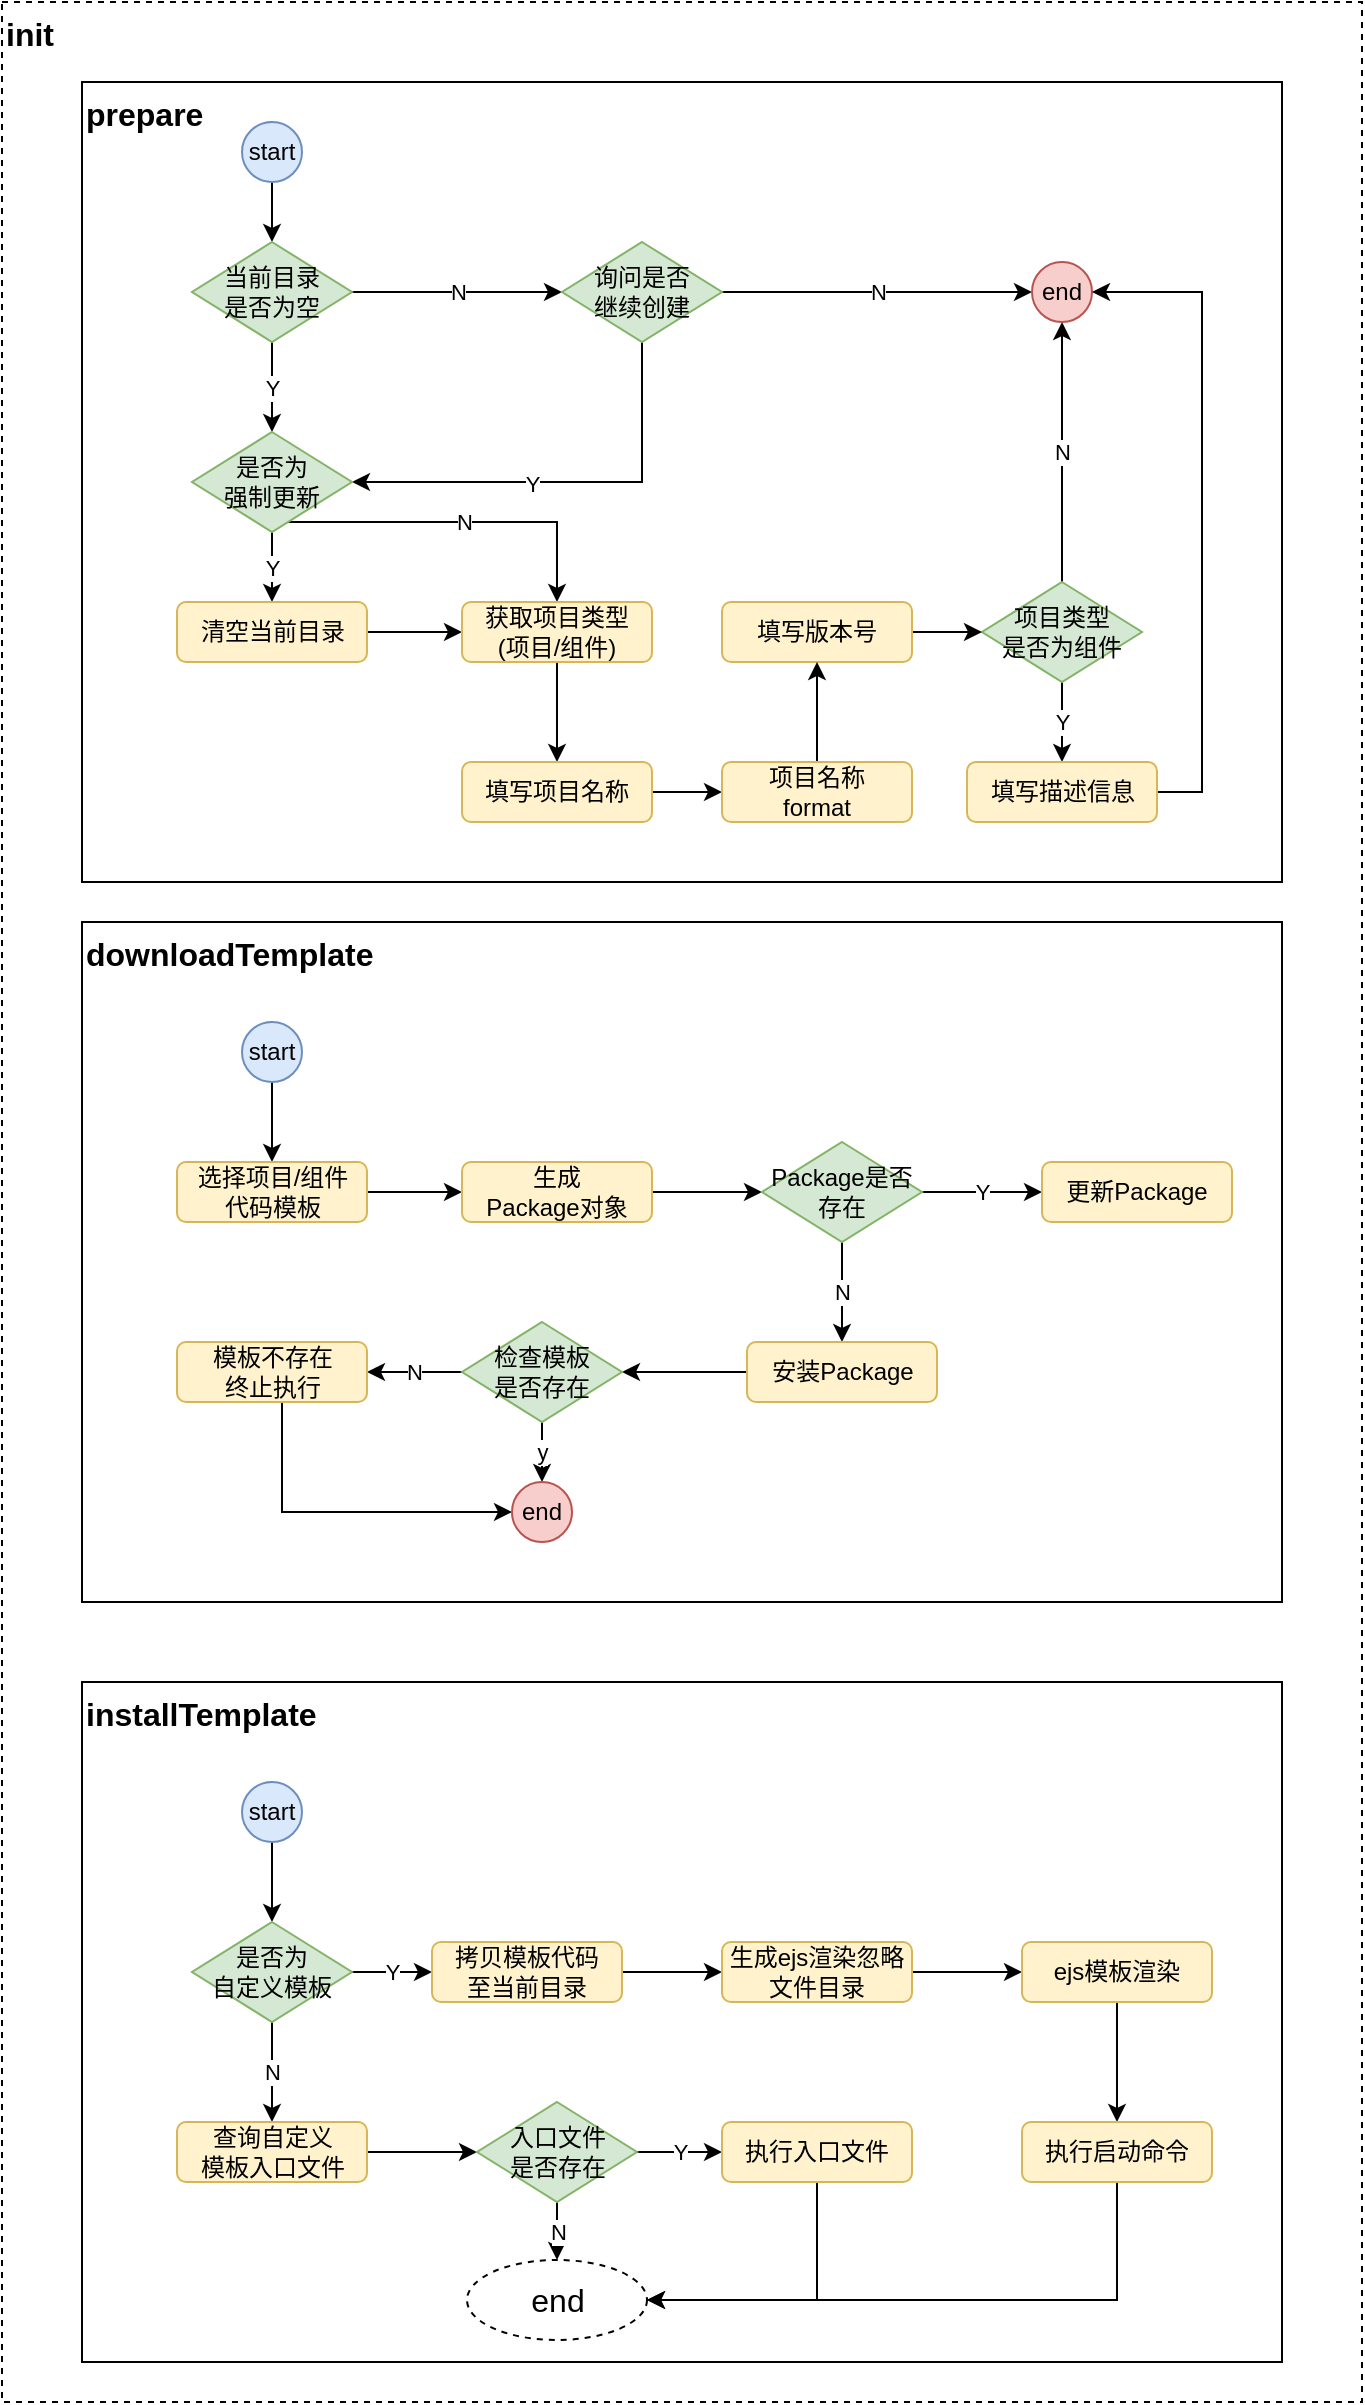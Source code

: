 <mxfile version="13.6.2" type="device"><diagram id="7xCB6yIZdmfc122Dx-ho" name="Page-1"><mxGraphModel dx="1038" dy="641" grid="1" gridSize="10" guides="1" tooltips="1" connect="1" arrows="1" fold="1" page="1" pageScale="1" pageWidth="827" pageHeight="1169" math="0" shadow="0"><root><mxCell id="0"/><mxCell id="1" parent="0"/><mxCell id="41KB_ib2elbTm5flplq4-1" value="&lt;font style=&quot;font-size: 16px&quot;&gt;&lt;b&gt;init&lt;/b&gt;&lt;/font&gt;" style="rounded=0;whiteSpace=wrap;html=1;verticalAlign=top;align=left;dashed=1;" vertex="1" parent="1"><mxGeometry x="40" y="40" width="680" height="1200" as="geometry"/></mxCell><mxCell id="41KB_ib2elbTm5flplq4-2" value="&lt;font style=&quot;font-size: 16px&quot;&gt;&lt;b&gt;prepare&lt;/b&gt;&lt;/font&gt;" style="rounded=0;whiteSpace=wrap;html=1;align=left;verticalAlign=top;" vertex="1" parent="1"><mxGeometry x="80" y="80" width="600" height="400" as="geometry"/></mxCell><mxCell id="41KB_ib2elbTm5flplq4-10" value="" style="edgeStyle=orthogonalEdgeStyle;rounded=0;orthogonalLoop=1;jettySize=auto;html=1;" edge="1" parent="1" source="41KB_ib2elbTm5flplq4-3" target="41KB_ib2elbTm5flplq4-4"><mxGeometry relative="1" as="geometry"/></mxCell><mxCell id="41KB_ib2elbTm5flplq4-3" value="start" style="ellipse;whiteSpace=wrap;html=1;aspect=fixed;align=center;fillColor=#dae8fc;strokeColor=#6c8ebf;" vertex="1" parent="1"><mxGeometry x="160" y="100" width="30" height="30" as="geometry"/></mxCell><mxCell id="41KB_ib2elbTm5flplq4-11" value="Y" style="edgeStyle=orthogonalEdgeStyle;rounded=0;orthogonalLoop=1;jettySize=auto;html=1;" edge="1" parent="1" source="41KB_ib2elbTm5flplq4-4" target="41KB_ib2elbTm5flplq4-6"><mxGeometry relative="1" as="geometry"/></mxCell><mxCell id="41KB_ib2elbTm5flplq4-13" value="N" style="edgeStyle=orthogonalEdgeStyle;rounded=0;orthogonalLoop=1;jettySize=auto;html=1;" edge="1" parent="1" source="41KB_ib2elbTm5flplq4-4" target="41KB_ib2elbTm5flplq4-5"><mxGeometry relative="1" as="geometry"/></mxCell><mxCell id="41KB_ib2elbTm5flplq4-4" value="当前目录&lt;br&gt;是否为空" style="rhombus;whiteSpace=wrap;html=1;align=center;fillColor=#d5e8d4;strokeColor=#82b366;" vertex="1" parent="1"><mxGeometry x="135" y="160" width="80" height="50" as="geometry"/></mxCell><mxCell id="41KB_ib2elbTm5flplq4-14" value="N" style="edgeStyle=orthogonalEdgeStyle;rounded=0;orthogonalLoop=1;jettySize=auto;html=1;" edge="1" parent="1" source="41KB_ib2elbTm5flplq4-5" target="41KB_ib2elbTm5flplq4-9"><mxGeometry relative="1" as="geometry"/></mxCell><mxCell id="41KB_ib2elbTm5flplq4-16" style="edgeStyle=orthogonalEdgeStyle;rounded=0;orthogonalLoop=1;jettySize=auto;html=1;entryX=1;entryY=0.5;entryDx=0;entryDy=0;" edge="1" parent="1" source="41KB_ib2elbTm5flplq4-5" target="41KB_ib2elbTm5flplq4-6"><mxGeometry relative="1" as="geometry"><Array as="points"><mxPoint x="360" y="280"/></Array></mxGeometry></mxCell><mxCell id="41KB_ib2elbTm5flplq4-18" value="Y" style="edgeLabel;html=1;align=center;verticalAlign=middle;resizable=0;points=[];" vertex="1" connectable="0" parent="41KB_ib2elbTm5flplq4-16"><mxGeometry x="0.169" y="1" relative="1" as="geometry"><mxPoint as="offset"/></mxGeometry></mxCell><mxCell id="41KB_ib2elbTm5flplq4-5" value="询问是否&lt;br&gt;继续创建" style="rhombus;whiteSpace=wrap;html=1;align=center;fillColor=#d5e8d4;strokeColor=#82b366;" vertex="1" parent="1"><mxGeometry x="320" y="160" width="80" height="50" as="geometry"/></mxCell><mxCell id="41KB_ib2elbTm5flplq4-12" value="Y" style="edgeStyle=orthogonalEdgeStyle;rounded=0;orthogonalLoop=1;jettySize=auto;html=1;" edge="1" parent="1" source="41KB_ib2elbTm5flplq4-6" target="41KB_ib2elbTm5flplq4-8"><mxGeometry relative="1" as="geometry"/></mxCell><mxCell id="41KB_ib2elbTm5flplq4-19" value="N" style="edgeStyle=orthogonalEdgeStyle;rounded=0;orthogonalLoop=1;jettySize=auto;html=1;entryX=0.5;entryY=0;entryDx=0;entryDy=0;" edge="1" parent="1" source="41KB_ib2elbTm5flplq4-6" target="41KB_ib2elbTm5flplq4-15"><mxGeometry relative="1" as="geometry"><Array as="points"><mxPoint x="318" y="300"/></Array></mxGeometry></mxCell><mxCell id="41KB_ib2elbTm5flplq4-6" value="是否为&lt;br&gt;强制更新" style="rhombus;whiteSpace=wrap;html=1;align=center;fillColor=#d5e8d4;strokeColor=#82b366;" vertex="1" parent="1"><mxGeometry x="135" y="255" width="80" height="50" as="geometry"/></mxCell><mxCell id="41KB_ib2elbTm5flplq4-30" value="Y" style="edgeStyle=orthogonalEdgeStyle;rounded=0;orthogonalLoop=1;jettySize=auto;html=1;" edge="1" parent="1" source="41KB_ib2elbTm5flplq4-7" target="41KB_ib2elbTm5flplq4-25"><mxGeometry relative="1" as="geometry"/></mxCell><mxCell id="41KB_ib2elbTm5flplq4-31" value="N" style="edgeStyle=orthogonalEdgeStyle;rounded=0;orthogonalLoop=1;jettySize=auto;html=1;entryX=0.5;entryY=1;entryDx=0;entryDy=0;" edge="1" parent="1" source="41KB_ib2elbTm5flplq4-7" target="41KB_ib2elbTm5flplq4-9"><mxGeometry relative="1" as="geometry"/></mxCell><mxCell id="41KB_ib2elbTm5flplq4-7" value="项目类型&lt;br&gt;是否为组件" style="rhombus;whiteSpace=wrap;html=1;align=center;fillColor=#d5e8d4;strokeColor=#82b366;" vertex="1" parent="1"><mxGeometry x="530" y="330" width="80" height="50" as="geometry"/></mxCell><mxCell id="41KB_ib2elbTm5flplq4-21" value="" style="edgeStyle=orthogonalEdgeStyle;rounded=0;orthogonalLoop=1;jettySize=auto;html=1;" edge="1" parent="1" source="41KB_ib2elbTm5flplq4-8" target="41KB_ib2elbTm5flplq4-15"><mxGeometry relative="1" as="geometry"/></mxCell><mxCell id="41KB_ib2elbTm5flplq4-8" value="清空当前目录" style="rounded=1;whiteSpace=wrap;html=1;align=center;fillColor=#fff2cc;strokeColor=#d6b656;" vertex="1" parent="1"><mxGeometry x="127.5" y="340" width="95" height="30" as="geometry"/></mxCell><mxCell id="41KB_ib2elbTm5flplq4-9" value="end" style="ellipse;whiteSpace=wrap;html=1;aspect=fixed;align=center;fillColor=#f8cecc;strokeColor=#b85450;" vertex="1" parent="1"><mxGeometry x="555" y="170" width="30" height="30" as="geometry"/></mxCell><mxCell id="41KB_ib2elbTm5flplq4-26" value="" style="edgeStyle=orthogonalEdgeStyle;rounded=0;orthogonalLoop=1;jettySize=auto;html=1;" edge="1" parent="1" source="41KB_ib2elbTm5flplq4-15" target="41KB_ib2elbTm5flplq4-22"><mxGeometry relative="1" as="geometry"/></mxCell><mxCell id="41KB_ib2elbTm5flplq4-15" value="获取项目类型&lt;br&gt;(项目/组件)" style="rounded=1;whiteSpace=wrap;html=1;align=center;fillColor=#fff2cc;strokeColor=#d6b656;" vertex="1" parent="1"><mxGeometry x="270" y="340" width="95" height="30" as="geometry"/></mxCell><mxCell id="41KB_ib2elbTm5flplq4-27" value="" style="edgeStyle=orthogonalEdgeStyle;rounded=0;orthogonalLoop=1;jettySize=auto;html=1;" edge="1" parent="1" source="41KB_ib2elbTm5flplq4-22" target="41KB_ib2elbTm5flplq4-24"><mxGeometry relative="1" as="geometry"/></mxCell><mxCell id="41KB_ib2elbTm5flplq4-22" value="填写项目名称" style="rounded=1;whiteSpace=wrap;html=1;align=center;fillColor=#fff2cc;strokeColor=#d6b656;" vertex="1" parent="1"><mxGeometry x="270" y="420" width="95" height="30" as="geometry"/></mxCell><mxCell id="41KB_ib2elbTm5flplq4-29" value="" style="edgeStyle=orthogonalEdgeStyle;rounded=0;orthogonalLoop=1;jettySize=auto;html=1;" edge="1" parent="1" source="41KB_ib2elbTm5flplq4-23" target="41KB_ib2elbTm5flplq4-7"><mxGeometry relative="1" as="geometry"/></mxCell><mxCell id="41KB_ib2elbTm5flplq4-23" value="填写版本号" style="rounded=1;whiteSpace=wrap;html=1;align=center;fillColor=#fff2cc;strokeColor=#d6b656;" vertex="1" parent="1"><mxGeometry x="400" y="340" width="95" height="30" as="geometry"/></mxCell><mxCell id="41KB_ib2elbTm5flplq4-28" value="" style="edgeStyle=orthogonalEdgeStyle;rounded=0;orthogonalLoop=1;jettySize=auto;html=1;" edge="1" parent="1" source="41KB_ib2elbTm5flplq4-24" target="41KB_ib2elbTm5flplq4-23"><mxGeometry relative="1" as="geometry"/></mxCell><mxCell id="41KB_ib2elbTm5flplq4-24" value="项目名称&lt;br&gt;format" style="rounded=1;whiteSpace=wrap;html=1;align=center;fillColor=#fff2cc;strokeColor=#d6b656;" vertex="1" parent="1"><mxGeometry x="400" y="420" width="95" height="30" as="geometry"/></mxCell><mxCell id="41KB_ib2elbTm5flplq4-32" style="edgeStyle=orthogonalEdgeStyle;rounded=0;orthogonalLoop=1;jettySize=auto;html=1;entryX=1;entryY=0.5;entryDx=0;entryDy=0;" edge="1" parent="1" source="41KB_ib2elbTm5flplq4-25" target="41KB_ib2elbTm5flplq4-9"><mxGeometry relative="1" as="geometry"><Array as="points"><mxPoint x="640" y="435"/><mxPoint x="640" y="185"/></Array></mxGeometry></mxCell><mxCell id="41KB_ib2elbTm5flplq4-25" value="填写描述信息" style="rounded=1;whiteSpace=wrap;html=1;align=center;fillColor=#fff2cc;strokeColor=#d6b656;" vertex="1" parent="1"><mxGeometry x="522.5" y="420" width="95" height="30" as="geometry"/></mxCell><mxCell id="41KB_ib2elbTm5flplq4-33" value="&lt;b&gt;&lt;font style=&quot;font-size: 16px&quot;&gt;downloadTemplate&lt;/font&gt;&lt;/b&gt;" style="rounded=0;whiteSpace=wrap;html=1;align=left;verticalAlign=top;" vertex="1" parent="1"><mxGeometry x="80" y="500" width="600" height="340" as="geometry"/></mxCell><mxCell id="41KB_ib2elbTm5flplq4-45" value="" style="edgeStyle=orthogonalEdgeStyle;rounded=0;orthogonalLoop=1;jettySize=auto;html=1;" edge="1" parent="1" source="41KB_ib2elbTm5flplq4-36" target="41KB_ib2elbTm5flplq4-37"><mxGeometry relative="1" as="geometry"/></mxCell><mxCell id="41KB_ib2elbTm5flplq4-36" value="start" style="ellipse;whiteSpace=wrap;html=1;aspect=fixed;align=center;fillColor=#dae8fc;strokeColor=#6c8ebf;" vertex="1" parent="1"><mxGeometry x="160" y="550" width="30" height="30" as="geometry"/></mxCell><mxCell id="41KB_ib2elbTm5flplq4-46" value="" style="edgeStyle=orthogonalEdgeStyle;rounded=0;orthogonalLoop=1;jettySize=auto;html=1;" edge="1" parent="1" source="41KB_ib2elbTm5flplq4-37" target="41KB_ib2elbTm5flplq4-38"><mxGeometry relative="1" as="geometry"/></mxCell><mxCell id="41KB_ib2elbTm5flplq4-37" value="选择项目/组件&lt;br&gt;代码模板" style="rounded=1;whiteSpace=wrap;html=1;align=center;fillColor=#fff2cc;strokeColor=#d6b656;" vertex="1" parent="1"><mxGeometry x="127.5" y="620" width="95" height="30" as="geometry"/></mxCell><mxCell id="41KB_ib2elbTm5flplq4-47" value="" style="edgeStyle=orthogonalEdgeStyle;rounded=0;orthogonalLoop=1;jettySize=auto;html=1;" edge="1" parent="1" source="41KB_ib2elbTm5flplq4-38" target="41KB_ib2elbTm5flplq4-39"><mxGeometry relative="1" as="geometry"/></mxCell><mxCell id="41KB_ib2elbTm5flplq4-38" value="生成&lt;br&gt;Package对象" style="rounded=1;whiteSpace=wrap;html=1;align=center;fillColor=#fff2cc;strokeColor=#d6b656;" vertex="1" parent="1"><mxGeometry x="270" y="620" width="95" height="30" as="geometry"/></mxCell><mxCell id="41KB_ib2elbTm5flplq4-48" value="Y" style="edgeStyle=orthogonalEdgeStyle;rounded=0;orthogonalLoop=1;jettySize=auto;html=1;" edge="1" parent="1" source="41KB_ib2elbTm5flplq4-39" target="41KB_ib2elbTm5flplq4-40"><mxGeometry relative="1" as="geometry"/></mxCell><mxCell id="41KB_ib2elbTm5flplq4-49" value="N" style="edgeStyle=orthogonalEdgeStyle;rounded=0;orthogonalLoop=1;jettySize=auto;html=1;" edge="1" parent="1" source="41KB_ib2elbTm5flplq4-39" target="41KB_ib2elbTm5flplq4-41"><mxGeometry relative="1" as="geometry"/></mxCell><mxCell id="41KB_ib2elbTm5flplq4-39" value="Package是否存在" style="rhombus;whiteSpace=wrap;html=1;align=center;fillColor=#d5e8d4;strokeColor=#82b366;" vertex="1" parent="1"><mxGeometry x="420" y="610" width="80" height="50" as="geometry"/></mxCell><mxCell id="41KB_ib2elbTm5flplq4-40" value="更新Package" style="rounded=1;whiteSpace=wrap;html=1;align=center;fillColor=#fff2cc;strokeColor=#d6b656;" vertex="1" parent="1"><mxGeometry x="560" y="620" width="95" height="30" as="geometry"/></mxCell><mxCell id="41KB_ib2elbTm5flplq4-50" value="" style="edgeStyle=orthogonalEdgeStyle;rounded=0;orthogonalLoop=1;jettySize=auto;html=1;" edge="1" parent="1" source="41KB_ib2elbTm5flplq4-41" target="41KB_ib2elbTm5flplq4-42"><mxGeometry relative="1" as="geometry"/></mxCell><mxCell id="41KB_ib2elbTm5flplq4-41" value="安装Package" style="rounded=1;whiteSpace=wrap;html=1;align=center;fillColor=#fff2cc;strokeColor=#d6b656;" vertex="1" parent="1"><mxGeometry x="412.5" y="710" width="95" height="30" as="geometry"/></mxCell><mxCell id="41KB_ib2elbTm5flplq4-51" value="y" style="edgeStyle=orthogonalEdgeStyle;rounded=0;orthogonalLoop=1;jettySize=auto;html=1;" edge="1" parent="1" source="41KB_ib2elbTm5flplq4-42" target="41KB_ib2elbTm5flplq4-44"><mxGeometry relative="1" as="geometry"/></mxCell><mxCell id="41KB_ib2elbTm5flplq4-52" value="N" style="edgeStyle=orthogonalEdgeStyle;rounded=0;orthogonalLoop=1;jettySize=auto;html=1;" edge="1" parent="1" source="41KB_ib2elbTm5flplq4-42" target="41KB_ib2elbTm5flplq4-43"><mxGeometry relative="1" as="geometry"/></mxCell><mxCell id="41KB_ib2elbTm5flplq4-42" value="检查模板&lt;br&gt;是否存在" style="rhombus;whiteSpace=wrap;html=1;align=center;fillColor=#d5e8d4;strokeColor=#82b366;" vertex="1" parent="1"><mxGeometry x="270" y="700" width="80" height="50" as="geometry"/></mxCell><mxCell id="41KB_ib2elbTm5flplq4-53" style="edgeStyle=orthogonalEdgeStyle;rounded=0;orthogonalLoop=1;jettySize=auto;html=1;entryX=0;entryY=0.5;entryDx=0;entryDy=0;" edge="1" parent="1" source="41KB_ib2elbTm5flplq4-43" target="41KB_ib2elbTm5flplq4-44"><mxGeometry relative="1" as="geometry"><Array as="points"><mxPoint x="180" y="795"/></Array></mxGeometry></mxCell><mxCell id="41KB_ib2elbTm5flplq4-43" value="模板不存在&lt;br&gt;终止执行" style="rounded=1;whiteSpace=wrap;html=1;align=center;fillColor=#fff2cc;strokeColor=#d6b656;" vertex="1" parent="1"><mxGeometry x="127.5" y="710" width="95" height="30" as="geometry"/></mxCell><mxCell id="41KB_ib2elbTm5flplq4-44" value="end" style="ellipse;whiteSpace=wrap;html=1;aspect=fixed;align=center;fillColor=#f8cecc;strokeColor=#b85450;" vertex="1" parent="1"><mxGeometry x="295" y="780" width="30" height="30" as="geometry"/></mxCell><mxCell id="41KB_ib2elbTm5flplq4-54" value="&lt;span style=&quot;font-size: 16px&quot;&gt;&lt;b&gt;installTemplate&lt;br&gt;&lt;br&gt;&lt;/b&gt;&lt;/span&gt;" style="rounded=0;whiteSpace=wrap;html=1;align=left;verticalAlign=top;" vertex="1" parent="1"><mxGeometry x="80" y="880" width="600" height="340" as="geometry"/></mxCell><mxCell id="41KB_ib2elbTm5flplq4-66" value="" style="edgeStyle=orthogonalEdgeStyle;rounded=0;orthogonalLoop=1;jettySize=auto;html=1;" edge="1" parent="1" source="41KB_ib2elbTm5flplq4-55" target="41KB_ib2elbTm5flplq4-57"><mxGeometry relative="1" as="geometry"/></mxCell><mxCell id="41KB_ib2elbTm5flplq4-55" value="start" style="ellipse;whiteSpace=wrap;html=1;aspect=fixed;align=center;fillColor=#dae8fc;strokeColor=#6c8ebf;" vertex="1" parent="1"><mxGeometry x="160" y="930" width="30" height="30" as="geometry"/></mxCell><mxCell id="41KB_ib2elbTm5flplq4-67" value="Y" style="edgeStyle=orthogonalEdgeStyle;rounded=0;orthogonalLoop=1;jettySize=auto;html=1;" edge="1" parent="1" source="41KB_ib2elbTm5flplq4-57" target="41KB_ib2elbTm5flplq4-58"><mxGeometry relative="1" as="geometry"/></mxCell><mxCell id="41KB_ib2elbTm5flplq4-68" value="N" style="edgeStyle=orthogonalEdgeStyle;rounded=0;orthogonalLoop=1;jettySize=auto;html=1;" edge="1" parent="1" source="41KB_ib2elbTm5flplq4-57" target="41KB_ib2elbTm5flplq4-61"><mxGeometry relative="1" as="geometry"/></mxCell><mxCell id="41KB_ib2elbTm5flplq4-57" value="是否为&lt;br&gt;自定义模板" style="rhombus;whiteSpace=wrap;html=1;align=center;fillColor=#d5e8d4;strokeColor=#82b366;" vertex="1" parent="1"><mxGeometry x="135" y="1000" width="80" height="50" as="geometry"/></mxCell><mxCell id="41KB_ib2elbTm5flplq4-69" value="" style="edgeStyle=orthogonalEdgeStyle;rounded=0;orthogonalLoop=1;jettySize=auto;html=1;" edge="1" parent="1" source="41KB_ib2elbTm5flplq4-58" target="41KB_ib2elbTm5flplq4-59"><mxGeometry relative="1" as="geometry"/></mxCell><mxCell id="41KB_ib2elbTm5flplq4-58" value="拷贝模板代码&lt;br&gt;至当前目录" style="rounded=1;whiteSpace=wrap;html=1;align=center;fillColor=#fff2cc;strokeColor=#d6b656;" vertex="1" parent="1"><mxGeometry x="255" y="1010" width="95" height="30" as="geometry"/></mxCell><mxCell id="41KB_ib2elbTm5flplq4-70" value="" style="edgeStyle=orthogonalEdgeStyle;rounded=0;orthogonalLoop=1;jettySize=auto;html=1;" edge="1" parent="1" source="41KB_ib2elbTm5flplq4-59" target="41KB_ib2elbTm5flplq4-60"><mxGeometry relative="1" as="geometry"/></mxCell><mxCell id="41KB_ib2elbTm5flplq4-59" value="生成ejs渲染忽略&lt;br&gt;文件目录" style="rounded=1;whiteSpace=wrap;html=1;align=center;fillColor=#fff2cc;strokeColor=#d6b656;" vertex="1" parent="1"><mxGeometry x="400" y="1010" width="95" height="30" as="geometry"/></mxCell><mxCell id="41KB_ib2elbTm5flplq4-71" value="" style="edgeStyle=orthogonalEdgeStyle;rounded=0;orthogonalLoop=1;jettySize=auto;html=1;" edge="1" parent="1" source="41KB_ib2elbTm5flplq4-60" target="41KB_ib2elbTm5flplq4-64"><mxGeometry relative="1" as="geometry"/></mxCell><mxCell id="41KB_ib2elbTm5flplq4-60" value="ejs模板渲染" style="rounded=1;whiteSpace=wrap;html=1;align=center;fillColor=#fff2cc;strokeColor=#d6b656;" vertex="1" parent="1"><mxGeometry x="550" y="1010" width="95" height="30" as="geometry"/></mxCell><mxCell id="41KB_ib2elbTm5flplq4-73" value="" style="edgeStyle=orthogonalEdgeStyle;rounded=0;orthogonalLoop=1;jettySize=auto;html=1;" edge="1" parent="1" source="41KB_ib2elbTm5flplq4-61" target="41KB_ib2elbTm5flplq4-62"><mxGeometry relative="1" as="geometry"/></mxCell><mxCell id="41KB_ib2elbTm5flplq4-61" value="查询自定义&lt;br&gt;模板入口文件" style="rounded=1;whiteSpace=wrap;html=1;align=center;fillColor=#fff2cc;strokeColor=#d6b656;" vertex="1" parent="1"><mxGeometry x="127.5" y="1100" width="95" height="30" as="geometry"/></mxCell><mxCell id="41KB_ib2elbTm5flplq4-74" value="N" style="edgeStyle=orthogonalEdgeStyle;rounded=0;orthogonalLoop=1;jettySize=auto;html=1;" edge="1" parent="1" source="41KB_ib2elbTm5flplq4-62" target="41KB_ib2elbTm5flplq4-65"><mxGeometry relative="1" as="geometry"/></mxCell><mxCell id="41KB_ib2elbTm5flplq4-75" value="Y" style="edgeStyle=orthogonalEdgeStyle;rounded=0;orthogonalLoop=1;jettySize=auto;html=1;" edge="1" parent="1" source="41KB_ib2elbTm5flplq4-62" target="41KB_ib2elbTm5flplq4-63"><mxGeometry relative="1" as="geometry"/></mxCell><mxCell id="41KB_ib2elbTm5flplq4-62" value="入口文件&lt;br&gt;是否存在" style="rhombus;whiteSpace=wrap;html=1;align=center;fillColor=#d5e8d4;strokeColor=#82b366;" vertex="1" parent="1"><mxGeometry x="277.5" y="1090" width="80" height="50" as="geometry"/></mxCell><mxCell id="41KB_ib2elbTm5flplq4-76" style="edgeStyle=orthogonalEdgeStyle;rounded=0;orthogonalLoop=1;jettySize=auto;html=1;entryX=1;entryY=0.5;entryDx=0;entryDy=0;" edge="1" parent="1" source="41KB_ib2elbTm5flplq4-63" target="41KB_ib2elbTm5flplq4-65"><mxGeometry relative="1" as="geometry"><Array as="points"><mxPoint x="448" y="1189"/></Array></mxGeometry></mxCell><mxCell id="41KB_ib2elbTm5flplq4-63" value="执行入口文件&lt;span style=&quot;color: rgba(0 , 0 , 0 , 0) ; font-family: monospace ; font-size: 0px&quot;&gt;%3CmxGraphModel%3E%3Croot%3E%3CmxCell%20id%3D%220%22%2F%3E%3CmxCell%20id%3D%221%22%20parent%3D%220%22%2F%3E%3CmxCell%20id%3D%222%22%20value%3D%22%E7%94%9F%E6%88%90ejs%E6%B8%B2%E6%9F%93%E5%BF%BD%E7%95%A5%26lt%3Bbr%26gt%3B%E6%96%87%E4%BB%B6%E7%9B%AE%E5%BD%95%22%20style%3D%22rounded%3D1%3BwhiteSpace%3Dwrap%3Bhtml%3D1%3Balign%3Dcenter%3BfillColor%3D%23fff2cc%3BstrokeColor%3D%23d6b656%3B%22%20vertex%3D%221%22%20parent%3D%221%22%3E%3CmxGeometry%20x%3D%22400%22%20y%3D%221010%22%20width%3D%2295%22%20height%3D%2230%22%20as%3D%22geometry%22%2F%3E%3C%2FmxCell%3E%3C%2Froot%3E%3C%2FmxGraphModel%3E&lt;/span&gt;" style="rounded=1;whiteSpace=wrap;html=1;align=center;fillColor=#fff2cc;strokeColor=#d6b656;" vertex="1" parent="1"><mxGeometry x="400" y="1100" width="95" height="30" as="geometry"/></mxCell><mxCell id="41KB_ib2elbTm5flplq4-72" style="edgeStyle=orthogonalEdgeStyle;rounded=0;orthogonalLoop=1;jettySize=auto;html=1;entryX=1;entryY=0.5;entryDx=0;entryDy=0;" edge="1" parent="1" source="41KB_ib2elbTm5flplq4-64" target="41KB_ib2elbTm5flplq4-65"><mxGeometry relative="1" as="geometry"><Array as="points"><mxPoint x="598" y="1189"/></Array></mxGeometry></mxCell><mxCell id="41KB_ib2elbTm5flplq4-64" value="执行启动命令" style="rounded=1;whiteSpace=wrap;html=1;align=center;fillColor=#fff2cc;strokeColor=#d6b656;" vertex="1" parent="1"><mxGeometry x="550" y="1100" width="95" height="30" as="geometry"/></mxCell><mxCell id="41KB_ib2elbTm5flplq4-65" value="&lt;font style=&quot;font-size: 16px&quot;&gt;end&lt;/font&gt;" style="ellipse;whiteSpace=wrap;html=1;dashed=1;align=center;" vertex="1" parent="1"><mxGeometry x="272.5" y="1169" width="90" height="40" as="geometry"/></mxCell></root></mxGraphModel></diagram></mxfile>